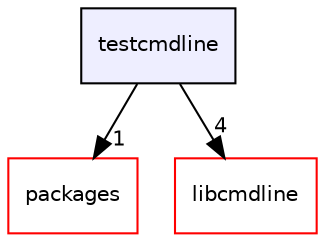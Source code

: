 digraph "testcmdline" {
  compound=true
  node [ fontsize="10", fontname="Helvetica"];
  edge [ labelfontsize="10", labelfontname="Helvetica"];
  dir_5c65befe51224eec6f1a917a59c0c891 [shape=box, label="testcmdline", style="filled", fillcolor="#eeeeff", pencolor="black", URL="dir_5c65befe51224eec6f1a917a59c0c891.html"];
  dir_93501a11e921083efbd154e0cdff5f10 [shape=box label="packages" fillcolor="white" style="filled" color="red" URL="dir_93501a11e921083efbd154e0cdff5f10.html"];
  dir_fedd67a8c96aee38c54230a4e25bd216 [shape=box label="libcmdline" fillcolor="white" style="filled" color="red" URL="dir_fedd67a8c96aee38c54230a4e25bd216.html"];
  dir_5c65befe51224eec6f1a917a59c0c891->dir_93501a11e921083efbd154e0cdff5f10 [headlabel="1", labeldistance=1.5 headhref="dir_000019_000003.html"];
  dir_5c65befe51224eec6f1a917a59c0c891->dir_fedd67a8c96aee38c54230a4e25bd216 [headlabel="4", labeldistance=1.5 headhref="dir_000019_000014.html"];
}
